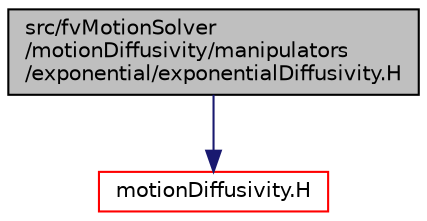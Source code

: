 digraph "src/fvMotionSolver/motionDiffusivity/manipulators/exponential/exponentialDiffusivity.H"
{
  bgcolor="transparent";
  edge [fontname="Helvetica",fontsize="10",labelfontname="Helvetica",labelfontsize="10"];
  node [fontname="Helvetica",fontsize="10",shape=record];
  Node1 [label="src/fvMotionSolver\l/motionDiffusivity/manipulators\l/exponential/exponentialDiffusivity.H",height=0.2,width=0.4,color="black", fillcolor="grey75", style="filled", fontcolor="black"];
  Node1 -> Node2 [color="midnightblue",fontsize="10",style="solid",fontname="Helvetica"];
  Node2 [label="motionDiffusivity.H",height=0.2,width=0.4,color="red",URL="$a06518.html"];
}
